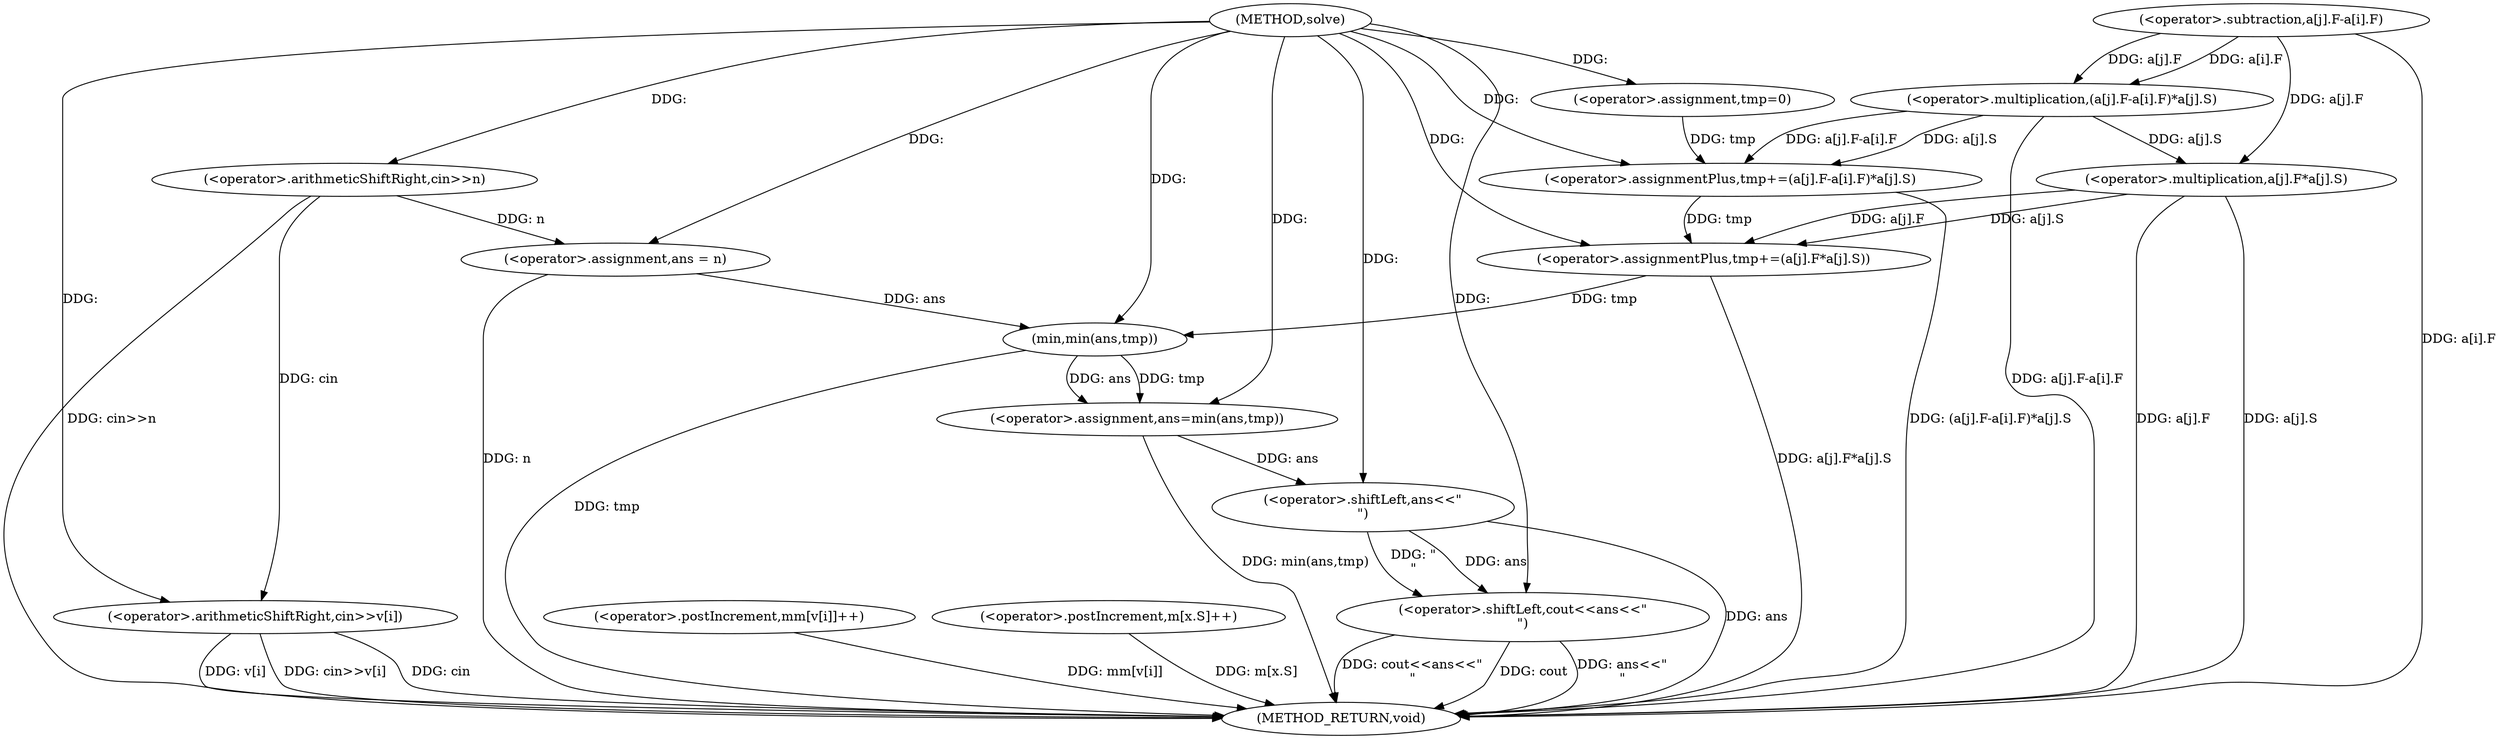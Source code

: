 digraph "solve" {  
"1000108" [label = "(METHOD,solve)" ]
"1000194" [label = "(METHOD_RETURN,void)" ]
"1000111" [label = "(<operator>.arithmeticShiftRight,cin>>n)" ]
"1000142" [label = "(<operator>.assignment,ans = n)" ]
"1000189" [label = "(<operator>.shiftLeft,cout<<ans<<\"\n\")" ]
"1000117" [label = "(<operator>.arithmeticShiftRight,cin>>v[i])" ]
"1000122" [label = "(<operator>.postIncrement,mm[v[i]]++)" ]
"1000131" [label = "(<operator>.postIncrement,m[x.S]++)" ]
"1000147" [label = "(<operator>.assignment,tmp=0)" ]
"1000184" [label = "(<operator>.assignment,ans=min(ans,tmp))" ]
"1000151" [label = "(<operator>.assignmentPlus,tmp+=(a[j].F-a[i].F)*a[j].S)" ]
"1000171" [label = "(<operator>.assignmentPlus,tmp+=(a[j].F*a[j].S))" ]
"1000191" [label = "(<operator>.shiftLeft,ans<<\"\n\")" ]
"1000186" [label = "(min,min(ans,tmp))" ]
"1000153" [label = "(<operator>.multiplication,(a[j].F-a[i].F)*a[j].S)" ]
"1000173" [label = "(<operator>.multiplication,a[j].F*a[j].S)" ]
"1000154" [label = "(<operator>.subtraction,a[j].F-a[i].F)" ]
  "1000111" -> "1000194"  [ label = "DDG: cin>>n"] 
  "1000117" -> "1000194"  [ label = "DDG: cin"] 
  "1000117" -> "1000194"  [ label = "DDG: v[i]"] 
  "1000117" -> "1000194"  [ label = "DDG: cin>>v[i]"] 
  "1000122" -> "1000194"  [ label = "DDG: mm[v[i]]"] 
  "1000131" -> "1000194"  [ label = "DDG: m[x.S]"] 
  "1000142" -> "1000194"  [ label = "DDG: n"] 
  "1000154" -> "1000194"  [ label = "DDG: a[i].F"] 
  "1000153" -> "1000194"  [ label = "DDG: a[j].F-a[i].F"] 
  "1000151" -> "1000194"  [ label = "DDG: (a[j].F-a[i].F)*a[j].S"] 
  "1000173" -> "1000194"  [ label = "DDG: a[j].F"] 
  "1000173" -> "1000194"  [ label = "DDG: a[j].S"] 
  "1000171" -> "1000194"  [ label = "DDG: a[j].F*a[j].S"] 
  "1000186" -> "1000194"  [ label = "DDG: tmp"] 
  "1000184" -> "1000194"  [ label = "DDG: min(ans,tmp)"] 
  "1000191" -> "1000194"  [ label = "DDG: ans"] 
  "1000189" -> "1000194"  [ label = "DDG: ans<<\"\n\""] 
  "1000189" -> "1000194"  [ label = "DDG: cout<<ans<<\"\n\""] 
  "1000189" -> "1000194"  [ label = "DDG: cout"] 
  "1000111" -> "1000142"  [ label = "DDG: n"] 
  "1000108" -> "1000142"  [ label = "DDG: "] 
  "1000108" -> "1000111"  [ label = "DDG: "] 
  "1000108" -> "1000147"  [ label = "DDG: "] 
  "1000186" -> "1000184"  [ label = "DDG: tmp"] 
  "1000186" -> "1000184"  [ label = "DDG: ans"] 
  "1000108" -> "1000189"  [ label = "DDG: "] 
  "1000191" -> "1000189"  [ label = "DDG: \"\n\""] 
  "1000191" -> "1000189"  [ label = "DDG: ans"] 
  "1000111" -> "1000117"  [ label = "DDG: cin"] 
  "1000108" -> "1000117"  [ label = "DDG: "] 
  "1000153" -> "1000151"  [ label = "DDG: a[j].F-a[i].F"] 
  "1000153" -> "1000151"  [ label = "DDG: a[j].S"] 
  "1000173" -> "1000171"  [ label = "DDG: a[j].S"] 
  "1000173" -> "1000171"  [ label = "DDG: a[j].F"] 
  "1000108" -> "1000184"  [ label = "DDG: "] 
  "1000184" -> "1000191"  [ label = "DDG: ans"] 
  "1000108" -> "1000191"  [ label = "DDG: "] 
  "1000147" -> "1000151"  [ label = "DDG: tmp"] 
  "1000108" -> "1000151"  [ label = "DDG: "] 
  "1000151" -> "1000171"  [ label = "DDG: tmp"] 
  "1000108" -> "1000171"  [ label = "DDG: "] 
  "1000142" -> "1000186"  [ label = "DDG: ans"] 
  "1000108" -> "1000186"  [ label = "DDG: "] 
  "1000171" -> "1000186"  [ label = "DDG: tmp"] 
  "1000154" -> "1000153"  [ label = "DDG: a[j].F"] 
  "1000154" -> "1000153"  [ label = "DDG: a[i].F"] 
  "1000154" -> "1000173"  [ label = "DDG: a[j].F"] 
  "1000153" -> "1000173"  [ label = "DDG: a[j].S"] 
}
